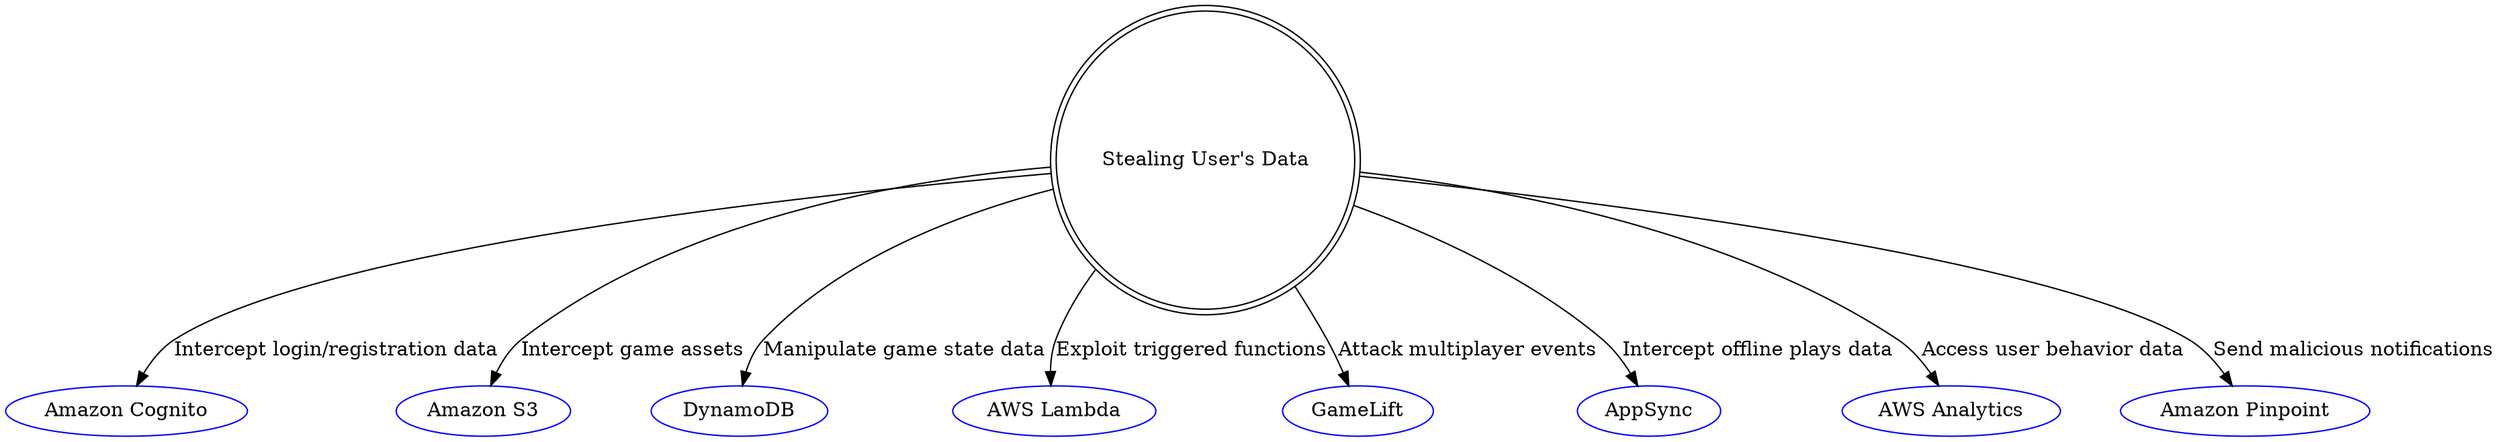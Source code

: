 // Attack Tree
digraph {
	A [label="Stealing User's Data" shape=doublecircle]
	B [label="Amazon Cognito" color=blue shape=ellipse]
	C [label="Amazon S3" color=blue shape=ellipse]
	D [label=DynamoDB color=blue shape=ellipse]
	E [label="AWS Lambda" color=blue shape=ellipse]
	F [label=GameLift color=blue shape=ellipse]
	G [label=AppSync color=blue shape=ellipse]
	H [label="AWS Analytics" color=blue shape=ellipse]
	I [label="Amazon Pinpoint" color=blue shape=ellipse]
	A -> B [label="Intercept login/registration data"]
	A -> C [label="Intercept game assets"]
	A -> D [label="Manipulate game state data"]
	A -> E [label="Exploit triggered functions"]
	A -> F [label="Attack multiplayer events"]
	A -> G [label="Intercept offline plays data"]
	A -> H [label="Access user behavior data"]
	A -> I [label="Send malicious notifications"]
}

